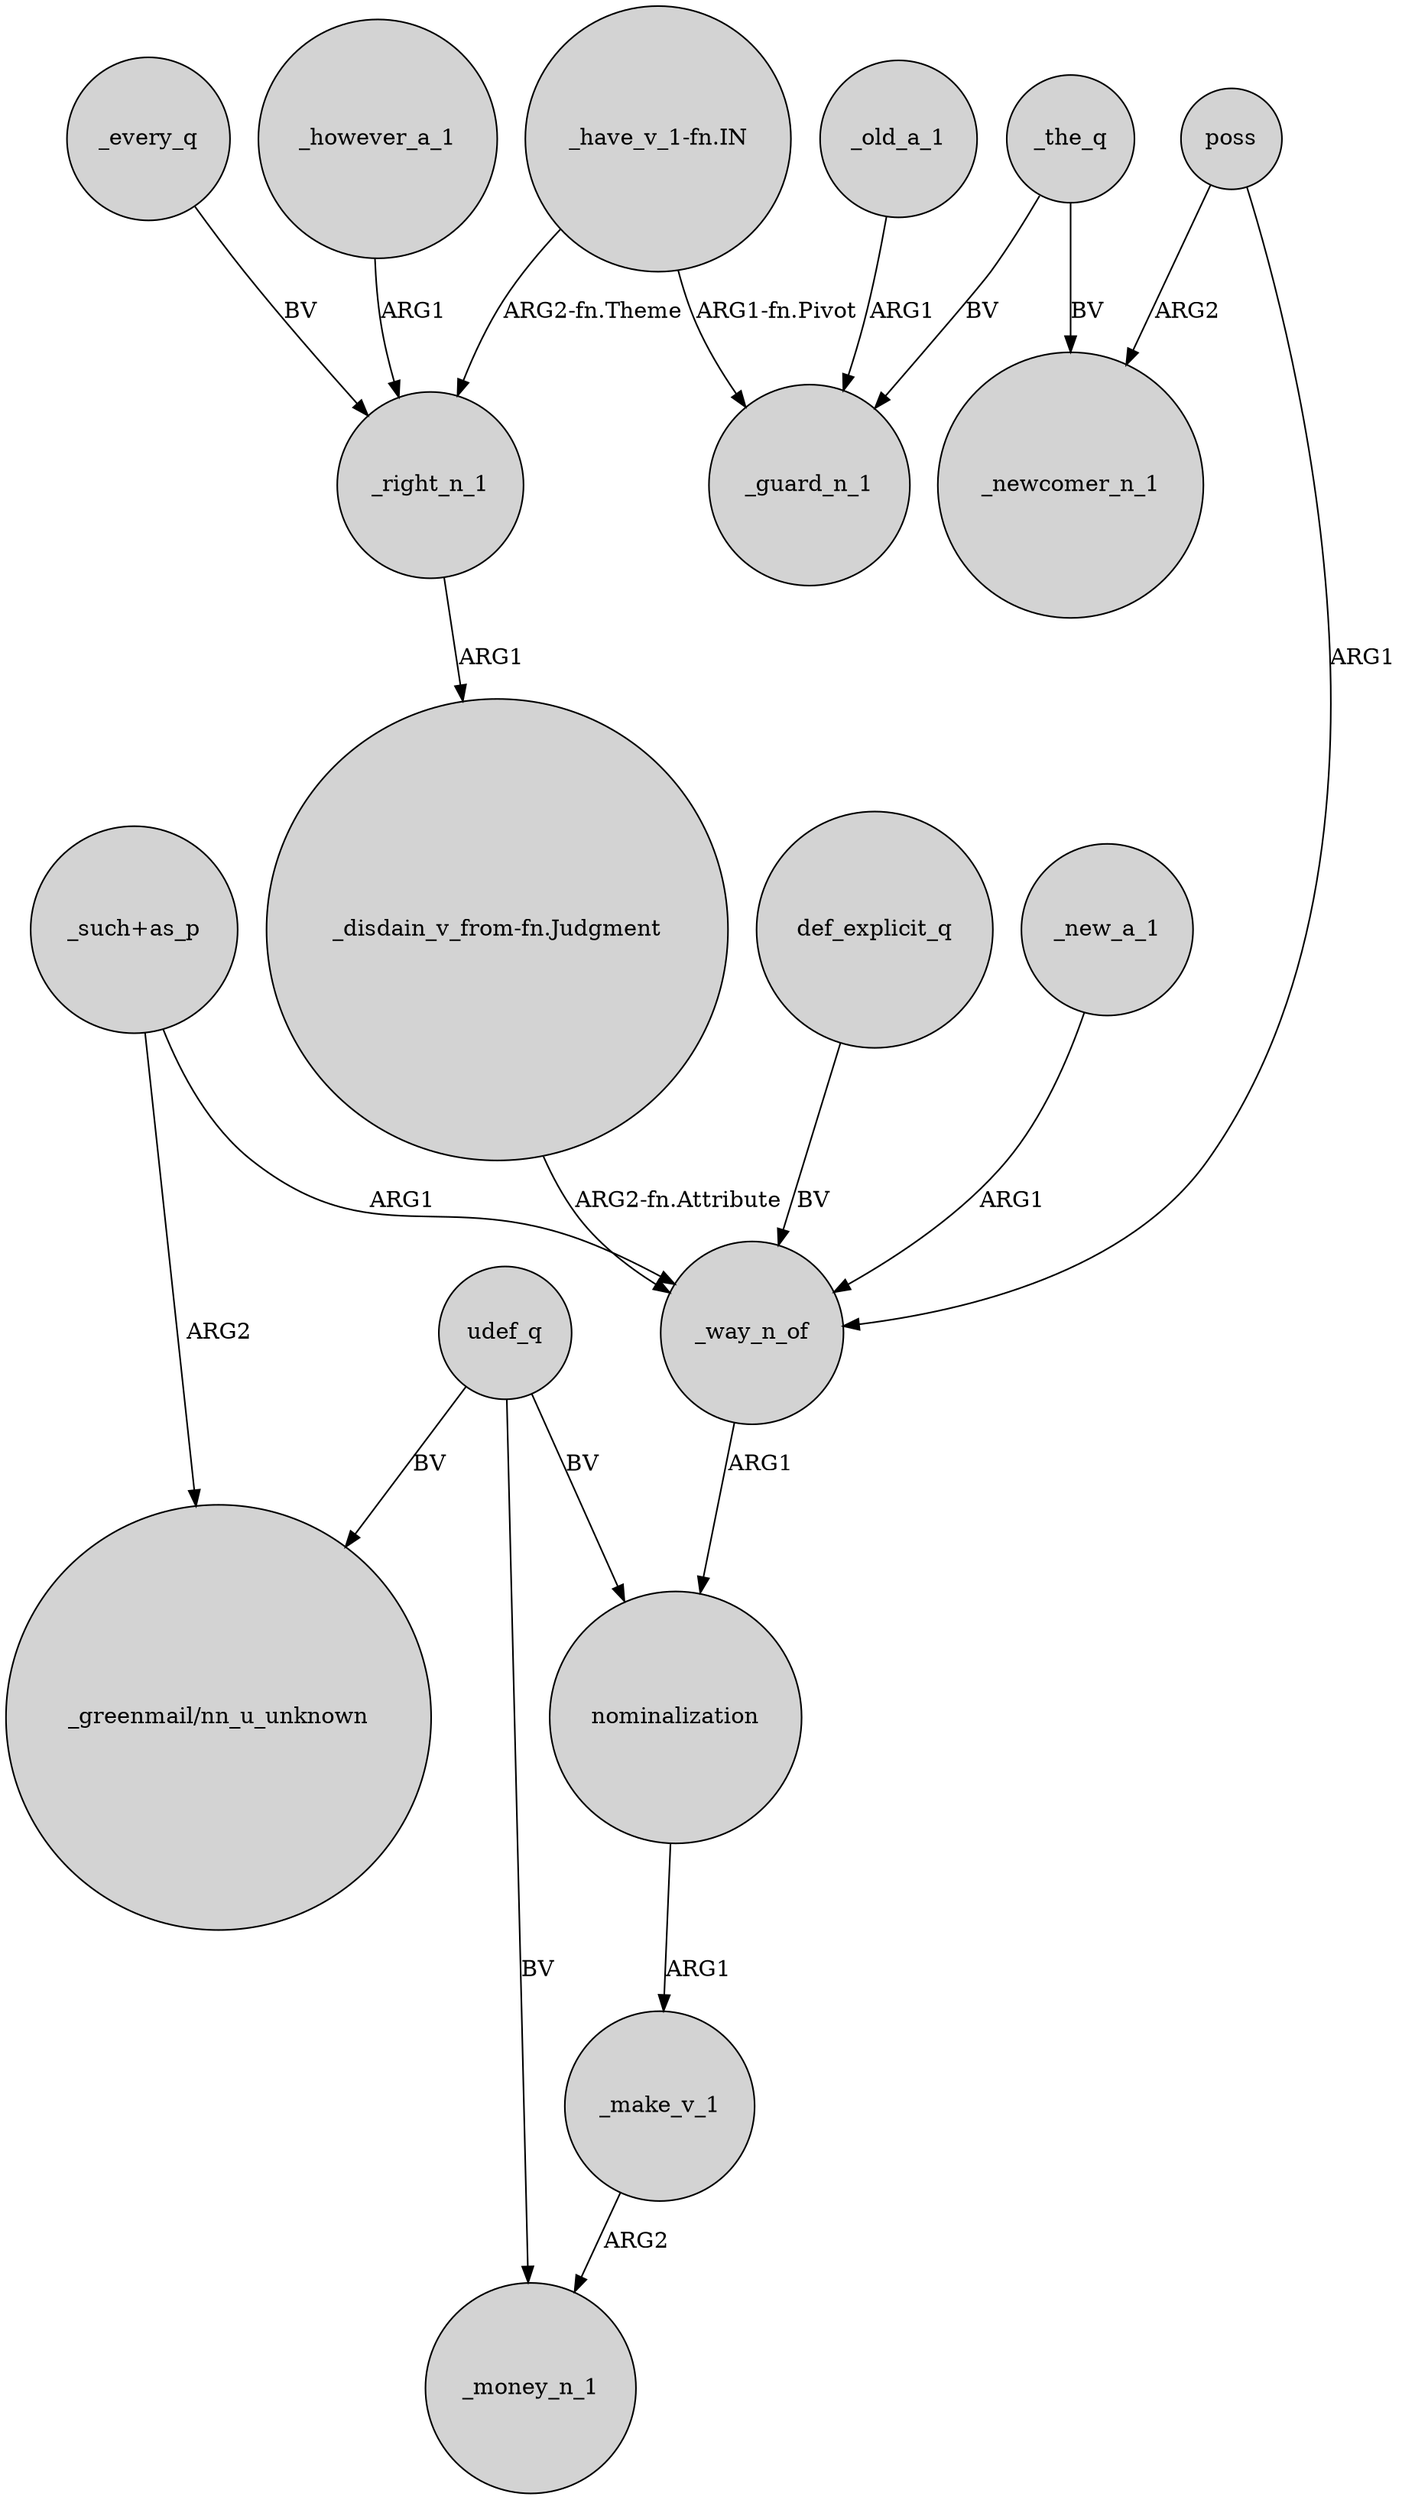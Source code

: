 digraph {
	node [shape=circle style=filled]
	udef_q -> _money_n_1 [label=BV]
	"_have_v_1-fn.IN" -> _right_n_1 [label="ARG2-fn.Theme"]
	poss -> _way_n_of [label=ARG1]
	"_such+as_p" -> _way_n_of [label=ARG1]
	_old_a_1 -> _guard_n_1 [label=ARG1]
	poss -> _newcomer_n_1 [label=ARG2]
	nominalization -> _make_v_1 [label=ARG1]
	_right_n_1 -> "_disdain_v_from-fn.Judgment" [label=ARG1]
	_the_q -> _guard_n_1 [label=BV]
	"_such+as_p" -> "_greenmail/nn_u_unknown" [label=ARG2]
	_every_q -> _right_n_1 [label=BV]
	def_explicit_q -> _way_n_of [label=BV]
	_however_a_1 -> _right_n_1 [label=ARG1]
	"_have_v_1-fn.IN" -> _guard_n_1 [label="ARG1-fn.Pivot"]
	udef_q -> nominalization [label=BV]
	udef_q -> "_greenmail/nn_u_unknown" [label=BV]
	_make_v_1 -> _money_n_1 [label=ARG2]
	_new_a_1 -> _way_n_of [label=ARG1]
	"_disdain_v_from-fn.Judgment" -> _way_n_of [label="ARG2-fn.Attribute"]
	_the_q -> _newcomer_n_1 [label=BV]
	_way_n_of -> nominalization [label=ARG1]
}
